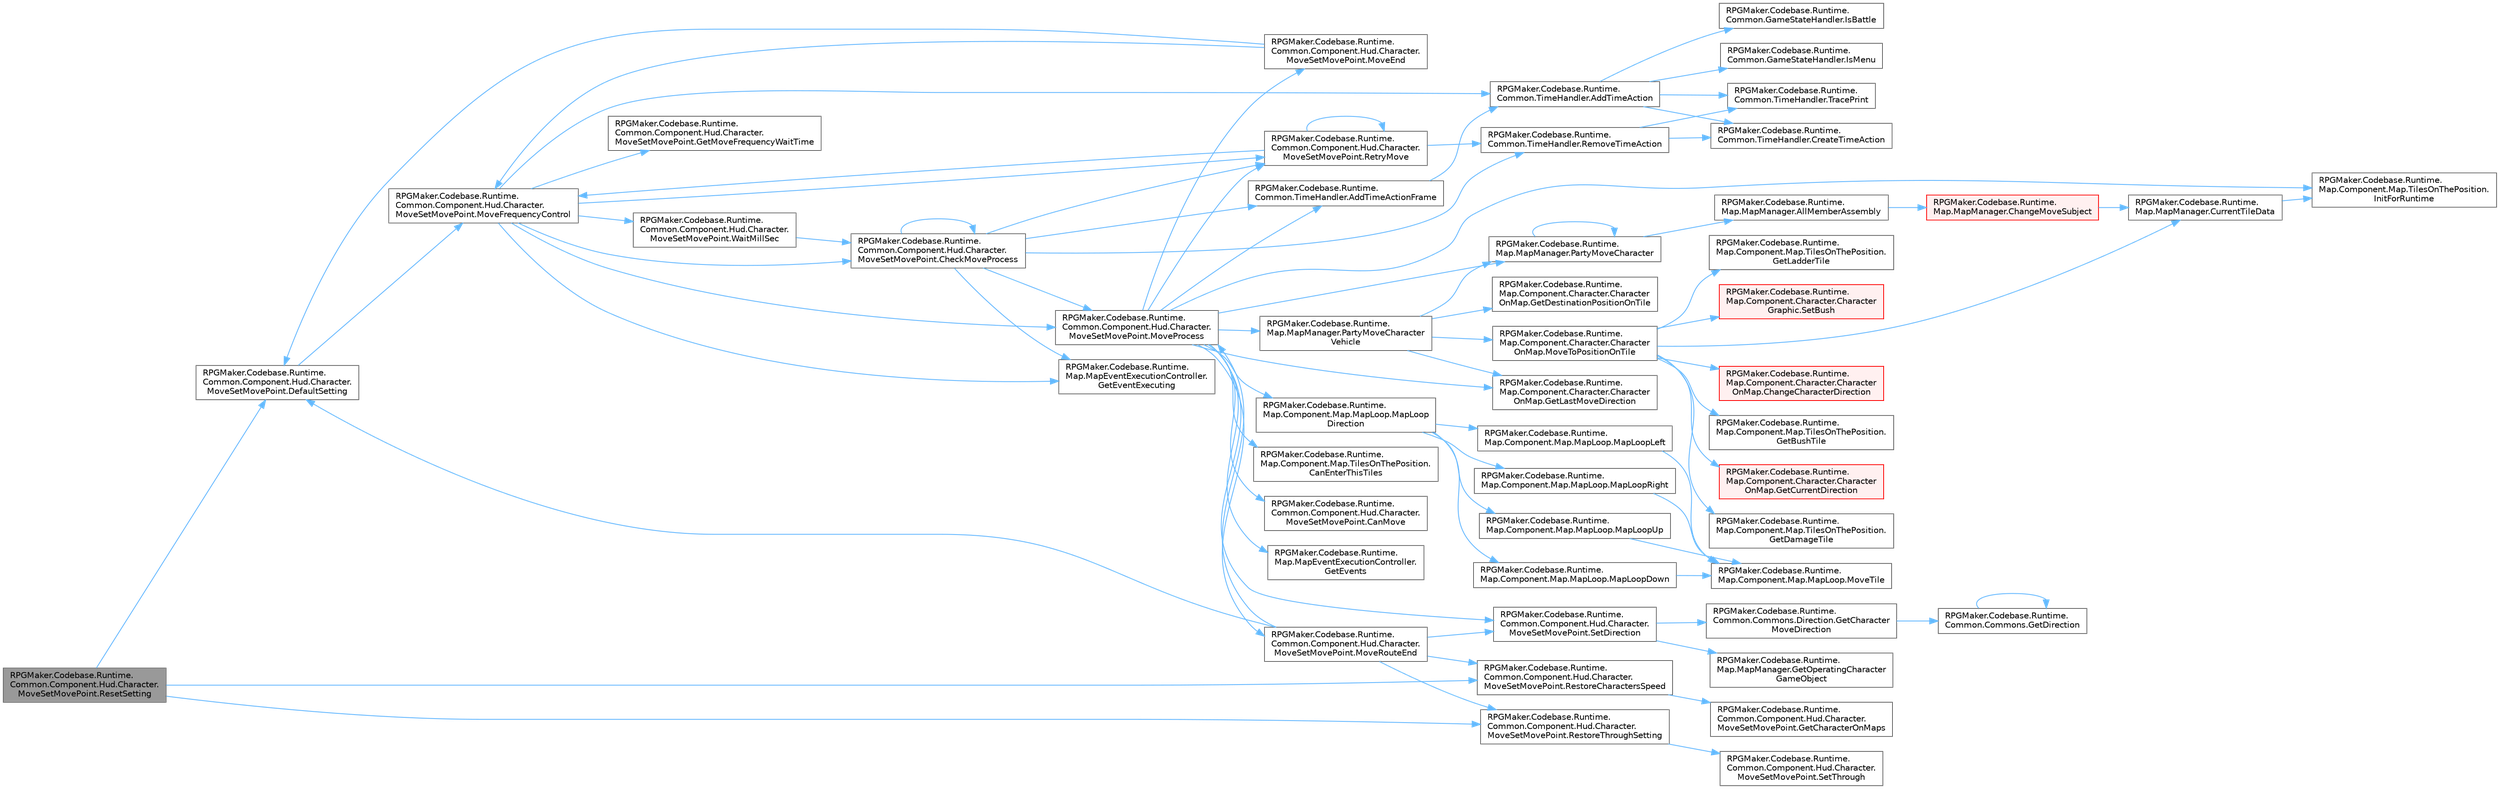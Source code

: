 digraph "RPGMaker.Codebase.Runtime.Common.Component.Hud.Character.MoveSetMovePoint.ResetSetting"
{
 // LATEX_PDF_SIZE
  bgcolor="transparent";
  edge [fontname=Helvetica,fontsize=10,labelfontname=Helvetica,labelfontsize=10];
  node [fontname=Helvetica,fontsize=10,shape=box,height=0.2,width=0.4];
  rankdir="LR";
  Node1 [id="Node000001",label="RPGMaker.Codebase.Runtime.\lCommon.Component.Hud.Character.\lMoveSetMovePoint.ResetSetting",height=0.2,width=0.4,color="gray40", fillcolor="grey60", style="filled", fontcolor="black",tooltip="😁 設定リセット"];
  Node1 -> Node2 [id="edge1_Node000001_Node000002",color="steelblue1",style="solid",tooltip=" "];
  Node2 [id="Node000002",label="RPGMaker.Codebase.Runtime.\lCommon.Component.Hud.Character.\lMoveSetMovePoint.DefaultSetting",height=0.2,width=0.4,color="grey40", fillcolor="white", style="filled",URL="$d9/dcc/class_r_p_g_maker_1_1_codebase_1_1_runtime_1_1_common_1_1_component_1_1_hud_1_1_character_1_1_move_set_move_point.html#ac49057818366ab2454ec71dc8cabb06e",tooltip="😁 初期設定に戻す"];
  Node2 -> Node3 [id="edge2_Node000002_Node000003",color="steelblue1",style="solid",tooltip=" "];
  Node3 [id="Node000003",label="RPGMaker.Codebase.Runtime.\lCommon.Component.Hud.Character.\lMoveSetMovePoint.MoveFrequencyControl",height=0.2,width=0.4,color="grey40", fillcolor="white", style="filled",URL="$d9/dcc/class_r_p_g_maker_1_1_codebase_1_1_runtime_1_1_common_1_1_component_1_1_hud_1_1_character_1_1_move_set_move_point.html#a3f0d798a4b42b2b5c82047580086e240",tooltip="😁 移動頻度を制御。"];
  Node3 -> Node4 [id="edge3_Node000003_Node000004",color="steelblue1",style="solid",tooltip=" "];
  Node4 [id="Node000004",label="RPGMaker.Codebase.Runtime.\lCommon.TimeHandler.AddTimeAction",height=0.2,width=0.4,color="grey40", fillcolor="white", style="filled",URL="$d3/dac/class_r_p_g_maker_1_1_codebase_1_1_runtime_1_1_common_1_1_time_handler.html#ac4a358a4a2136a175a780d969a5a2ae2",tooltip="😁 実行するActionの登録"];
  Node4 -> Node5 [id="edge4_Node000004_Node000005",color="steelblue1",style="solid",tooltip=" "];
  Node5 [id="Node000005",label="RPGMaker.Codebase.Runtime.\lCommon.TimeHandler.CreateTimeAction",height=0.2,width=0.4,color="grey40", fillcolor="white", style="filled",URL="$d3/dac/class_r_p_g_maker_1_1_codebase_1_1_runtime_1_1_common_1_1_time_handler.html#a5eef3d1f8380e9a82f53b599f3a3b2d5",tooltip="😁 時間動作作成"];
  Node4 -> Node6 [id="edge5_Node000004_Node000006",color="steelblue1",style="solid",tooltip=" "];
  Node6 [id="Node000006",label="RPGMaker.Codebase.Runtime.\lCommon.GameStateHandler.IsBattle",height=0.2,width=0.4,color="grey40", fillcolor="white", style="filled",URL="$de/d2c/class_r_p_g_maker_1_1_codebase_1_1_runtime_1_1_common_1_1_game_state_handler.html#ad21ee0055358ca67238c33be028d2d7b",tooltip="😁 現在の状態がBATTLEまたは、BATTLE_EVENTかどうかを返却する"];
  Node4 -> Node7 [id="edge6_Node000004_Node000007",color="steelblue1",style="solid",tooltip=" "];
  Node7 [id="Node000007",label="RPGMaker.Codebase.Runtime.\lCommon.GameStateHandler.IsMenu",height=0.2,width=0.4,color="grey40", fillcolor="white", style="filled",URL="$de/d2c/class_r_p_g_maker_1_1_codebase_1_1_runtime_1_1_common_1_1_game_state_handler.html#a08635f6fd879412581bd0c23e3559838",tooltip="😁 現在の状態がMENUかどうかを返却する"];
  Node4 -> Node8 [id="edge7_Node000004_Node000008",color="steelblue1",style="solid",tooltip=" "];
  Node8 [id="Node000008",label="RPGMaker.Codebase.Runtime.\lCommon.TimeHandler.TracePrint",height=0.2,width=0.4,color="grey40", fillcolor="white", style="filled",URL="$d3/dac/class_r_p_g_maker_1_1_codebase_1_1_runtime_1_1_common_1_1_time_handler.html#a8c7773e140b3739304925ce8a0198ee5",tooltip="😁 トレース・プリント"];
  Node3 -> Node9 [id="edge8_Node000003_Node000009",color="steelblue1",style="solid",tooltip=" "];
  Node9 [id="Node000009",label="RPGMaker.Codebase.Runtime.\lCommon.Component.Hud.Character.\lMoveSetMovePoint.CheckMoveProcess",height=0.2,width=0.4,color="grey40", fillcolor="white", style="filled",URL="$d9/dcc/class_r_p_g_maker_1_1_codebase_1_1_runtime_1_1_common_1_1_component_1_1_hud_1_1_character_1_1_move_set_move_point.html#a2bae2a194cc3c0c8d04f6fbba15a96a2",tooltip="😁 移動処理チェック"];
  Node9 -> Node10 [id="edge9_Node000009_Node000010",color="steelblue1",style="solid",tooltip=" "];
  Node10 [id="Node000010",label="RPGMaker.Codebase.Runtime.\lCommon.TimeHandler.AddTimeActionFrame",height=0.2,width=0.4,color="grey40", fillcolor="white", style="filled",URL="$d3/dac/class_r_p_g_maker_1_1_codebase_1_1_runtime_1_1_common_1_1_time_handler.html#a5c537e03f3a56943fb0fd5520eba9885",tooltip="😁 実行するActionの登録（フレーム指定）"];
  Node10 -> Node4 [id="edge10_Node000010_Node000004",color="steelblue1",style="solid",tooltip=" "];
  Node9 -> Node9 [id="edge11_Node000009_Node000009",color="steelblue1",style="solid",tooltip=" "];
  Node9 -> Node11 [id="edge12_Node000009_Node000011",color="steelblue1",style="solid",tooltip=" "];
  Node11 [id="Node000011",label="RPGMaker.Codebase.Runtime.\lMap.MapEventExecutionController.\lGetEventExecuting",height=0.2,width=0.4,color="grey40", fillcolor="white", style="filled",URL="$db/d6c/class_r_p_g_maker_1_1_codebase_1_1_runtime_1_1_map_1_1_map_event_execution_controller.html#ad33ee876fdbf3922e04bafc57666e145",tooltip="イベントが実行中かどうかの返却"];
  Node9 -> Node12 [id="edge13_Node000009_Node000012",color="steelblue1",style="solid",tooltip=" "];
  Node12 [id="Node000012",label="RPGMaker.Codebase.Runtime.\lCommon.Component.Hud.Character.\lMoveSetMovePoint.MoveProcess",height=0.2,width=0.4,color="grey40", fillcolor="white", style="filled",URL="$d9/dcc/class_r_p_g_maker_1_1_codebase_1_1_runtime_1_1_common_1_1_component_1_1_hud_1_1_character_1_1_move_set_move_point.html#a185f808a65cadb15dd740c3e90ee7304",tooltip="😁 処理移動"];
  Node12 -> Node10 [id="edge14_Node000012_Node000010",color="steelblue1",style="solid",tooltip=" "];
  Node12 -> Node13 [id="edge15_Node000012_Node000013",color="steelblue1",style="solid",tooltip=" "];
  Node13 [id="Node000013",label="RPGMaker.Codebase.Runtime.\lMap.Component.Map.TilesOnThePosition.\lCanEnterThisTiles",height=0.2,width=0.4,color="grey40", fillcolor="white", style="filled",URL="$d6/dfd/class_r_p_g_maker_1_1_codebase_1_1_runtime_1_1_map_1_1_component_1_1_map_1_1_tiles_on_the_position.html#a5f7d88633327ea157c635f7e782701e1",tooltip="同位置のこのタイル群に進入できるか？"];
  Node12 -> Node14 [id="edge16_Node000012_Node000014",color="steelblue1",style="solid",tooltip=" "];
  Node14 [id="Node000014",label="RPGMaker.Codebase.Runtime.\lCommon.Component.Hud.Character.\lMoveSetMovePoint.CanMove",height=0.2,width=0.4,color="grey40", fillcolor="white", style="filled",URL="$d9/dcc/class_r_p_g_maker_1_1_codebase_1_1_runtime_1_1_common_1_1_component_1_1_hud_1_1_character_1_1_move_set_move_point.html#a364d2e7a9985b8992f7edc78488dde72",tooltip="😁 移動できる？"];
  Node12 -> Node15 [id="edge17_Node000012_Node000015",color="steelblue1",style="solid",tooltip=" "];
  Node15 [id="Node000015",label="RPGMaker.Codebase.Runtime.\lMap.MapEventExecutionController.\lGetEvents",height=0.2,width=0.4,color="grey40", fillcolor="white", style="filled",URL="$db/d6c/class_r_p_g_maker_1_1_codebase_1_1_runtime_1_1_map_1_1_map_event_execution_controller.html#a9bbf8c17f4e918ec6053dc6901d9fd17",tooltip="マップ内のイベントリスト返却"];
  Node12 -> Node16 [id="edge18_Node000012_Node000016",color="steelblue1",style="solid",tooltip=" "];
  Node16 [id="Node000016",label="RPGMaker.Codebase.Runtime.\lMap.Component.Character.Character\lOnMap.GetLastMoveDirection",height=0.2,width=0.4,color="grey40", fillcolor="white", style="filled",URL="$d0/dad/class_r_p_g_maker_1_1_codebase_1_1_runtime_1_1_map_1_1_component_1_1_character_1_1_character_on_map.html#aabf1ffc447d7f9d004dc8d8c99012a47",tooltip="最終の移動方向を取得"];
  Node12 -> Node17 [id="edge19_Node000012_Node000017",color="steelblue1",style="solid",tooltip=" "];
  Node17 [id="Node000017",label="RPGMaker.Codebase.Runtime.\lMap.Component.Map.TilesOnThePosition.\lInitForRuntime",height=0.2,width=0.4,color="grey40", fillcolor="white", style="filled",URL="$d6/dfd/class_r_p_g_maker_1_1_codebase_1_1_runtime_1_1_map_1_1_component_1_1_map_1_1_tiles_on_the_position.html#a8398da125f7b80fed7caf475f9f03da8",tooltip="初期化"];
  Node12 -> Node18 [id="edge20_Node000012_Node000018",color="steelblue1",style="solid",tooltip=" "];
  Node18 [id="Node000018",label="RPGMaker.Codebase.Runtime.\lMap.Component.Map.MapLoop.MapLoop\lDirection",height=0.2,width=0.4,color="grey40", fillcolor="white", style="filled",URL="$d9/d69/class_r_p_g_maker_1_1_codebase_1_1_runtime_1_1_map_1_1_component_1_1_map_1_1_map_loop.html#a8ae0115857ad2d7b9e6f9662cbc0ac9d",tooltip=" "];
  Node18 -> Node19 [id="edge21_Node000018_Node000019",color="steelblue1",style="solid",tooltip=" "];
  Node19 [id="Node000019",label="RPGMaker.Codebase.Runtime.\lMap.Component.Map.MapLoop.MapLoopDown",height=0.2,width=0.4,color="grey40", fillcolor="white", style="filled",URL="$d9/d69/class_r_p_g_maker_1_1_codebase_1_1_runtime_1_1_map_1_1_component_1_1_map_1_1_map_loop.html#a4956c65a69b96cbc92ab56853c8f7053",tooltip="下に移動。"];
  Node19 -> Node20 [id="edge22_Node000019_Node000020",color="steelblue1",style="solid",tooltip=" "];
  Node20 [id="Node000020",label="RPGMaker.Codebase.Runtime.\lMap.Component.Map.MapLoop.MoveTile",height=0.2,width=0.4,color="grey40", fillcolor="white", style="filled",URL="$d9/d69/class_r_p_g_maker_1_1_codebase_1_1_runtime_1_1_map_1_1_component_1_1_map_1_1_map_loop.html#a16c2a802da253df85ebc302260261c53",tooltip=" "];
  Node18 -> Node21 [id="edge23_Node000018_Node000021",color="steelblue1",style="solid",tooltip=" "];
  Node21 [id="Node000021",label="RPGMaker.Codebase.Runtime.\lMap.Component.Map.MapLoop.MapLoopLeft",height=0.2,width=0.4,color="grey40", fillcolor="white", style="filled",URL="$d9/d69/class_r_p_g_maker_1_1_codebase_1_1_runtime_1_1_map_1_1_component_1_1_map_1_1_map_loop.html#afd1c543946780cbeb6abd4369aab6524",tooltip="左に移動。"];
  Node21 -> Node20 [id="edge24_Node000021_Node000020",color="steelblue1",style="solid",tooltip=" "];
  Node18 -> Node22 [id="edge25_Node000018_Node000022",color="steelblue1",style="solid",tooltip=" "];
  Node22 [id="Node000022",label="RPGMaker.Codebase.Runtime.\lMap.Component.Map.MapLoop.MapLoopRight",height=0.2,width=0.4,color="grey40", fillcolor="white", style="filled",URL="$d9/d69/class_r_p_g_maker_1_1_codebase_1_1_runtime_1_1_map_1_1_component_1_1_map_1_1_map_loop.html#aee4608e08d644a7cbf711d59159c7074",tooltip="右に移動。"];
  Node22 -> Node20 [id="edge26_Node000022_Node000020",color="steelblue1",style="solid",tooltip=" "];
  Node18 -> Node23 [id="edge27_Node000018_Node000023",color="steelblue1",style="solid",tooltip=" "];
  Node23 [id="Node000023",label="RPGMaker.Codebase.Runtime.\lMap.Component.Map.MapLoop.MapLoopUp",height=0.2,width=0.4,color="grey40", fillcolor="white", style="filled",URL="$d9/d69/class_r_p_g_maker_1_1_codebase_1_1_runtime_1_1_map_1_1_component_1_1_map_1_1_map_loop.html#a7c827cae05367fe97e5949ef108a68d5",tooltip="上に移動。"];
  Node23 -> Node20 [id="edge28_Node000023_Node000020",color="steelblue1",style="solid",tooltip=" "];
  Node12 -> Node24 [id="edge29_Node000012_Node000024",color="steelblue1",style="solid",tooltip=" "];
  Node24 [id="Node000024",label="RPGMaker.Codebase.Runtime.\lCommon.Component.Hud.Character.\lMoveSetMovePoint.MoveEnd",height=0.2,width=0.4,color="grey40", fillcolor="white", style="filled",URL="$d9/dcc/class_r_p_g_maker_1_1_codebase_1_1_runtime_1_1_common_1_1_component_1_1_hud_1_1_character_1_1_move_set_move_point.html#a6fe6c9af82d5cebbf9b2396ef25d2d6e",tooltip="😁 終了移動"];
  Node24 -> Node2 [id="edge30_Node000024_Node000002",color="steelblue1",style="solid",tooltip=" "];
  Node24 -> Node3 [id="edge31_Node000024_Node000003",color="steelblue1",style="solid",tooltip=" "];
  Node12 -> Node25 [id="edge32_Node000012_Node000025",color="steelblue1",style="solid",tooltip=" "];
  Node25 [id="Node000025",label="RPGMaker.Codebase.Runtime.\lCommon.Component.Hud.Character.\lMoveSetMovePoint.MoveRouteEnd",height=0.2,width=0.4,color="grey40", fillcolor="white", style="filled",URL="$d9/dcc/class_r_p_g_maker_1_1_codebase_1_1_runtime_1_1_common_1_1_component_1_1_hud_1_1_character_1_1_move_set_move_point.html#a9557007b5522510285b73c3bff865926",tooltip="😁 経路終了移動"];
  Node25 -> Node2 [id="edge33_Node000025_Node000002",color="steelblue1",style="solid",tooltip=" "];
  Node25 -> Node12 [id="edge34_Node000025_Node000012",color="steelblue1",style="solid",tooltip=" "];
  Node25 -> Node26 [id="edge35_Node000025_Node000026",color="steelblue1",style="solid",tooltip=" "];
  Node26 [id="Node000026",label="RPGMaker.Codebase.Runtime.\lCommon.Component.Hud.Character.\lMoveSetMovePoint.RestoreCharactersSpeed",height=0.2,width=0.4,color="grey40", fillcolor="white", style="filled",URL="$d9/dcc/class_r_p_g_maker_1_1_codebase_1_1_runtime_1_1_common_1_1_component_1_1_hud_1_1_character_1_1_move_set_move_point.html#a3ce46944ed03a4d4c041560b74a53f5e",tooltip="😁 キャラクター速度復元"];
  Node26 -> Node27 [id="edge36_Node000026_Node000027",color="steelblue1",style="solid",tooltip=" "];
  Node27 [id="Node000027",label="RPGMaker.Codebase.Runtime.\lCommon.Component.Hud.Character.\lMoveSetMovePoint.GetCharacterOnMaps",height=0.2,width=0.4,color="grey40", fillcolor="white", style="filled",URL="$d9/dcc/class_r_p_g_maker_1_1_codebase_1_1_runtime_1_1_common_1_1_component_1_1_hud_1_1_character_1_1_move_set_move_point.html#a5b15b9cde848eda32ebb8c59700773dd",tooltip="😁 マップ上のキャラクター取得"];
  Node25 -> Node28 [id="edge37_Node000025_Node000028",color="steelblue1",style="solid",tooltip=" "];
  Node28 [id="Node000028",label="RPGMaker.Codebase.Runtime.\lCommon.Component.Hud.Character.\lMoveSetMovePoint.RestoreThroughSetting",height=0.2,width=0.4,color="grey40", fillcolor="white", style="filled",URL="$d9/dcc/class_r_p_g_maker_1_1_codebase_1_1_runtime_1_1_common_1_1_component_1_1_hud_1_1_character_1_1_move_set_move_point.html#ada413139e35c082c16b37c0cd07c63e9",tooltip="😁 すり抜け設定復元"];
  Node28 -> Node29 [id="edge38_Node000028_Node000029",color="steelblue1",style="solid",tooltip=" "];
  Node29 [id="Node000029",label="RPGMaker.Codebase.Runtime.\lCommon.Component.Hud.Character.\lMoveSetMovePoint.SetThrough",height=0.2,width=0.4,color="grey40", fillcolor="white", style="filled",URL="$d9/dcc/class_r_p_g_maker_1_1_codebase_1_1_runtime_1_1_common_1_1_component_1_1_hud_1_1_character_1_1_move_set_move_point.html#a967b29797db4c8f59b8b4eef425392d8",tooltip="😁 通り抜け設定"];
  Node25 -> Node30 [id="edge39_Node000025_Node000030",color="steelblue1",style="solid",tooltip=" "];
  Node30 [id="Node000030",label="RPGMaker.Codebase.Runtime.\lCommon.Component.Hud.Character.\lMoveSetMovePoint.SetDirection",height=0.2,width=0.4,color="grey40", fillcolor="white", style="filled",URL="$d9/dcc/class_r_p_g_maker_1_1_codebase_1_1_runtime_1_1_common_1_1_component_1_1_hud_1_1_character_1_1_move_set_move_point.html#a1fa92c709e026833f9fc66e71600a785",tooltip="😁 向き設定"];
  Node30 -> Node31 [id="edge40_Node000030_Node000031",color="steelblue1",style="solid",tooltip=" "];
  Node31 [id="Node000031",label="RPGMaker.Codebase.Runtime.\lCommon.Commons.Direction.GetCharacter\lMoveDirection",height=0.2,width=0.4,color="grey40", fillcolor="white", style="filled",URL="$d8/df4/class_r_p_g_maker_1_1_codebase_1_1_runtime_1_1_common_1_1_commons_1_1_direction.html#a65533210e04ab17a0d7c37bf7d99ff84",tooltip="😁 向きを取得。"];
  Node31 -> Node32 [id="edge41_Node000031_Node000032",color="steelblue1",style="solid",tooltip=" "];
  Node32 [id="Node000032",label="RPGMaker.Codebase.Runtime.\lCommon.Commons.GetDirection",height=0.2,width=0.4,color="grey40", fillcolor="white", style="filled",URL="$d8/d0e/class_r_p_g_maker_1_1_codebase_1_1_runtime_1_1_common_1_1_commons.html#a9a48faa84d1ec4ee59937831120f2406",tooltip="😁 向き取得"];
  Node32 -> Node32 [id="edge42_Node000032_Node000032",color="steelblue1",style="solid",tooltip=" "];
  Node30 -> Node33 [id="edge43_Node000030_Node000033",color="steelblue1",style="solid",tooltip=" "];
  Node33 [id="Node000033",label="RPGMaker.Codebase.Runtime.\lMap.MapManager.GetOperatingCharacter\lGameObject",height=0.2,width=0.4,color="grey40", fillcolor="white", style="filled",URL="$d5/d0f/class_r_p_g_maker_1_1_codebase_1_1_runtime_1_1_map_1_1_map_manager.html#a892881fd911e9d07d7eb06725735e128",tooltip="操作中のキャラクター（アクター or 乗り物）のGameObject"];
  Node12 -> Node34 [id="edge44_Node000012_Node000034",color="steelblue1",style="solid",tooltip=" "];
  Node34 [id="Node000034",label="RPGMaker.Codebase.Runtime.\lMap.MapManager.PartyMoveCharacter",height=0.2,width=0.4,color="grey40", fillcolor="white", style="filled",URL="$d5/d0f/class_r_p_g_maker_1_1_codebase_1_1_runtime_1_1_map_1_1_map_manager.html#a62362677c5fd951f473d6f35cbd01721",tooltip="パーティメンバーの移動"];
  Node34 -> Node35 [id="edge45_Node000034_Node000035",color="steelblue1",style="solid",tooltip=" "];
  Node35 [id="Node000035",label="RPGMaker.Codebase.Runtime.\lMap.MapManager.AllMemberAssembly",height=0.2,width=0.4,color="grey40", fillcolor="white", style="filled",URL="$d5/d0f/class_r_p_g_maker_1_1_codebase_1_1_runtime_1_1_map_1_1_map_manager.html#a8c6faf084ea80880467ab13a448e9bed",tooltip="全員集したにで操作切り替え"];
  Node35 -> Node36 [id="edge46_Node000035_Node000036",color="steelblue1",style="solid",tooltip=" "];
  Node36 [id="Node000036",label="RPGMaker.Codebase.Runtime.\lMap.MapManager.ChangeMoveSubject",height=0.2,width=0.4,color="red", fillcolor="#FFF0F0", style="filled",URL="$d5/d0f/class_r_p_g_maker_1_1_codebase_1_1_runtime_1_1_map_1_1_map_manager.html#a5d00d2c525cee192d90fc53bbc0c8682",tooltip=" "];
  Node36 -> Node42 [id="edge47_Node000036_Node000042",color="steelblue1",style="solid",tooltip=" "];
  Node42 [id="Node000042",label="RPGMaker.Codebase.Runtime.\lMap.MapManager.CurrentTileData",height=0.2,width=0.4,color="grey40", fillcolor="white", style="filled",URL="$d5/d0f/class_r_p_g_maker_1_1_codebase_1_1_runtime_1_1_map_1_1_map_manager.html#a6bd3ed94e7072c1d31769481ffb80100",tooltip="現在のマップのTilesOnThePositionを返却"];
  Node42 -> Node17 [id="edge48_Node000042_Node000017",color="steelblue1",style="solid",tooltip=" "];
  Node34 -> Node34 [id="edge49_Node000034_Node000034",color="steelblue1",style="solid",tooltip=" "];
  Node12 -> Node271 [id="edge50_Node000012_Node000271",color="steelblue1",style="solid",tooltip=" "];
  Node271 [id="Node000271",label="RPGMaker.Codebase.Runtime.\lMap.MapManager.PartyMoveCharacter\lVehicle",height=0.2,width=0.4,color="grey40", fillcolor="white", style="filled",URL="$d5/d0f/class_r_p_g_maker_1_1_codebase_1_1_runtime_1_1_map_1_1_map_manager.html#a9b5fcf45d85c8e52d14a0c5cef1a88a3",tooltip="パーティメンバーの移動 乗り物搭乗時"];
  Node271 -> Node272 [id="edge51_Node000271_Node000272",color="steelblue1",style="solid",tooltip=" "];
  Node272 [id="Node000272",label="RPGMaker.Codebase.Runtime.\lMap.Component.Character.Character\lOnMap.GetDestinationPositionOnTile",height=0.2,width=0.4,color="grey40", fillcolor="white", style="filled",URL="$d0/dad/class_r_p_g_maker_1_1_codebase_1_1_runtime_1_1_map_1_1_component_1_1_character_1_1_character_on_map.html#a934feeffa626f31f170030f382795fd1",tooltip="移動先のタイル位置を取得"];
  Node271 -> Node16 [id="edge52_Node000271_Node000016",color="steelblue1",style="solid",tooltip=" "];
  Node271 -> Node211 [id="edge53_Node000271_Node000211",color="steelblue1",style="solid",tooltip=" "];
  Node211 [id="Node000211",label="RPGMaker.Codebase.Runtime.\lMap.Component.Character.Character\lOnMap.MoveToPositionOnTile",height=0.2,width=0.4,color="grey40", fillcolor="white", style="filled",URL="$d0/dad/class_r_p_g_maker_1_1_codebase_1_1_runtime_1_1_map_1_1_component_1_1_character_1_1_character_on_map.html#ad2d967761c9c99d601e1230d00f85606",tooltip="指定したタイルの位置へ移動する"];
  Node211 -> Node67 [id="edge54_Node000211_Node000067",color="steelblue1",style="solid",tooltip=" "];
  Node67 [id="Node000067",label="RPGMaker.Codebase.Runtime.\lMap.Component.Character.Character\lOnMap.ChangeCharacterDirection",height=0.2,width=0.4,color="red", fillcolor="#FFF0F0", style="filled",URL="$d0/dad/class_r_p_g_maker_1_1_codebase_1_1_runtime_1_1_map_1_1_component_1_1_character_1_1_character_on_map.html#adfcb95a5cb4a72b7940a9260b208703e",tooltip="向きを変える"];
  Node211 -> Node42 [id="edge55_Node000211_Node000042",color="steelblue1",style="solid",tooltip=" "];
  Node211 -> Node212 [id="edge56_Node000211_Node000212",color="steelblue1",style="solid",tooltip=" "];
  Node212 [id="Node000212",label="RPGMaker.Codebase.Runtime.\lMap.Component.Map.TilesOnThePosition.\lGetBushTile",height=0.2,width=0.4,color="grey40", fillcolor="white", style="filled",URL="$d6/dfd/class_r_p_g_maker_1_1_codebase_1_1_runtime_1_1_map_1_1_component_1_1_map_1_1_tiles_on_the_position.html#ab54dca63bd99ba458cdc5da00c2fc9cd",tooltip="茂み属性の取得"];
  Node211 -> Node198 [id="edge57_Node000211_Node000198",color="steelblue1",style="solid",tooltip=" "];
  Node198 [id="Node000198",label="RPGMaker.Codebase.Runtime.\lMap.Component.Character.Character\lOnMap.GetCurrentDirection",height=0.2,width=0.4,color="red", fillcolor="#FFF0F0", style="filled",URL="$d0/dad/class_r_p_g_maker_1_1_codebase_1_1_runtime_1_1_map_1_1_component_1_1_character_1_1_character_on_map.html#a5fb2129b6ab88b1ef5d20e6a304e0391",tooltip="現在の向きを取得"];
  Node211 -> Node213 [id="edge58_Node000211_Node000213",color="steelblue1",style="solid",tooltip=" "];
  Node213 [id="Node000213",label="RPGMaker.Codebase.Runtime.\lMap.Component.Map.TilesOnThePosition.\lGetDamageTile",height=0.2,width=0.4,color="grey40", fillcolor="white", style="filled",URL="$d6/dfd/class_r_p_g_maker_1_1_codebase_1_1_runtime_1_1_map_1_1_component_1_1_map_1_1_tiles_on_the_position.html#a996596de2d90d63dd2cdd55e6bc2d530",tooltip=" "];
  Node211 -> Node214 [id="edge59_Node000211_Node000214",color="steelblue1",style="solid",tooltip=" "];
  Node214 [id="Node000214",label="RPGMaker.Codebase.Runtime.\lMap.Component.Map.TilesOnThePosition.\lGetLadderTile",height=0.2,width=0.4,color="grey40", fillcolor="white", style="filled",URL="$d6/dfd/class_r_p_g_maker_1_1_codebase_1_1_runtime_1_1_map_1_1_component_1_1_map_1_1_tiles_on_the_position.html#acc9bf0cbe797ddaab5bc133d5ade08e5",tooltip="梯子属性の取得"];
  Node211 -> Node215 [id="edge60_Node000211_Node000215",color="steelblue1",style="solid",tooltip=" "];
  Node215 [id="Node000215",label="RPGMaker.Codebase.Runtime.\lMap.Component.Character.Character\lGraphic.SetBush",height=0.2,width=0.4,color="red", fillcolor="#FFF0F0", style="filled",URL="$da/d44/class_r_p_g_maker_1_1_codebase_1_1_runtime_1_1_map_1_1_component_1_1_character_1_1_character_graphic.html#aa8adad5cfcba74f1b8ab79cbada2e67e",tooltip="😁 藪設定"];
  Node271 -> Node34 [id="edge61_Node000271_Node000034",color="steelblue1",style="solid",tooltip=" "];
  Node12 -> Node273 [id="edge62_Node000012_Node000273",color="steelblue1",style="solid",tooltip=" "];
  Node273 [id="Node000273",label="RPGMaker.Codebase.Runtime.\lCommon.Component.Hud.Character.\lMoveSetMovePoint.RetryMove",height=0.2,width=0.4,color="grey40", fillcolor="white", style="filled",URL="$d9/dcc/class_r_p_g_maker_1_1_codebase_1_1_runtime_1_1_common_1_1_component_1_1_hud_1_1_character_1_1_move_set_move_point.html#ac9e46d3f60ddda66a0c7fa1ea42a6e9a",tooltip="😁 移動リトライ"];
  Node273 -> Node3 [id="edge63_Node000273_Node000003",color="steelblue1",style="solid",tooltip=" "];
  Node273 -> Node45 [id="edge64_Node000273_Node000045",color="steelblue1",style="solid",tooltip=" "];
  Node45 [id="Node000045",label="RPGMaker.Codebase.Runtime.\lCommon.TimeHandler.RemoveTimeAction",height=0.2,width=0.4,color="grey40", fillcolor="white", style="filled",URL="$d3/dac/class_r_p_g_maker_1_1_codebase_1_1_runtime_1_1_common_1_1_time_handler.html#acbacfdc0a0c421baed7613fc41529941",tooltip="😁 Actionの削除"];
  Node45 -> Node5 [id="edge65_Node000045_Node000005",color="steelblue1",style="solid",tooltip=" "];
  Node45 -> Node8 [id="edge66_Node000045_Node000008",color="steelblue1",style="solid",tooltip=" "];
  Node273 -> Node273 [id="edge67_Node000273_Node000273",color="steelblue1",style="solid",tooltip=" "];
  Node12 -> Node30 [id="edge68_Node000012_Node000030",color="steelblue1",style="solid",tooltip=" "];
  Node9 -> Node45 [id="edge69_Node000009_Node000045",color="steelblue1",style="solid",tooltip=" "];
  Node9 -> Node273 [id="edge70_Node000009_Node000273",color="steelblue1",style="solid",tooltip=" "];
  Node3 -> Node11 [id="edge71_Node000003_Node000011",color="steelblue1",style="solid",tooltip=" "];
  Node3 -> Node274 [id="edge72_Node000003_Node000274",color="steelblue1",style="solid",tooltip=" "];
  Node274 [id="Node000274",label="RPGMaker.Codebase.Runtime.\lCommon.Component.Hud.Character.\lMoveSetMovePoint.GetMoveFrequencyWaitTime",height=0.2,width=0.4,color="grey40", fillcolor="white", style="filled",URL="$d9/dcc/class_r_p_g_maker_1_1_codebase_1_1_runtime_1_1_common_1_1_component_1_1_hud_1_1_character_1_1_move_set_move_point.html#a70ed5020836219f341f14769838d98db",tooltip="😁 移動頻度待ち時間の取得"];
  Node3 -> Node12 [id="edge73_Node000003_Node000012",color="steelblue1",style="solid",tooltip=" "];
  Node3 -> Node273 [id="edge74_Node000003_Node000273",color="steelblue1",style="solid",tooltip=" "];
  Node3 -> Node275 [id="edge75_Node000003_Node000275",color="steelblue1",style="solid",tooltip=" "];
  Node275 [id="Node000275",label="RPGMaker.Codebase.Runtime.\lCommon.Component.Hud.Character.\lMoveSetMovePoint.WaitMillSec",height=0.2,width=0.4,color="grey40", fillcolor="white", style="filled",URL="$d9/dcc/class_r_p_g_maker_1_1_codebase_1_1_runtime_1_1_common_1_1_component_1_1_hud_1_1_character_1_1_move_set_move_point.html#a061e51eb3fce6b1a9d18d6ae9eb4ddbc",tooltip="😁 ミリ秒待ち"];
  Node275 -> Node9 [id="edge76_Node000275_Node000009",color="steelblue1",style="solid",tooltip=" "];
  Node1 -> Node26 [id="edge77_Node000001_Node000026",color="steelblue1",style="solid",tooltip=" "];
  Node1 -> Node28 [id="edge78_Node000001_Node000028",color="steelblue1",style="solid",tooltip=" "];
}
